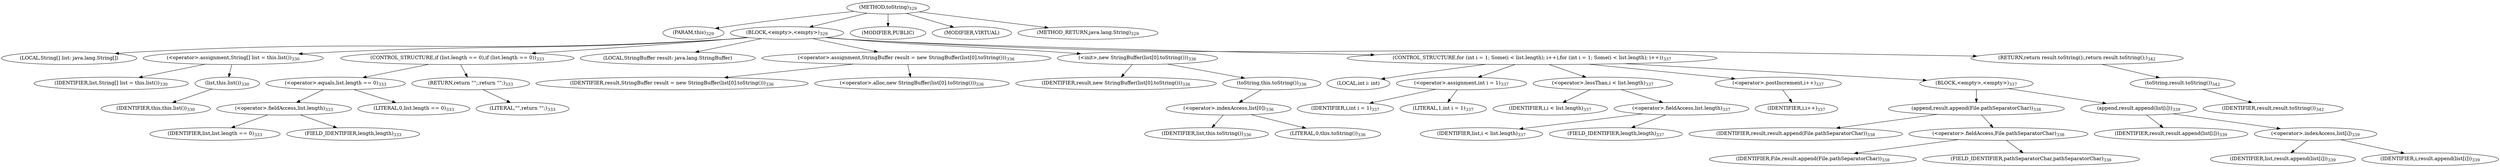 digraph "toString" {  
"710" [label = <(METHOD,toString)<SUB>329</SUB>> ]
"63" [label = <(PARAM,this)<SUB>329</SUB>> ]
"711" [label = <(BLOCK,&lt;empty&gt;,&lt;empty&gt;)<SUB>329</SUB>> ]
"712" [label = <(LOCAL,String[] list: java.lang.String[])> ]
"713" [label = <(&lt;operator&gt;.assignment,String[] list = this.list())<SUB>330</SUB>> ]
"714" [label = <(IDENTIFIER,list,String[] list = this.list())<SUB>330</SUB>> ]
"715" [label = <(list,this.list())<SUB>330</SUB>> ]
"62" [label = <(IDENTIFIER,this,this.list())<SUB>330</SUB>> ]
"716" [label = <(CONTROL_STRUCTURE,if (list.length == 0),if (list.length == 0))<SUB>333</SUB>> ]
"717" [label = <(&lt;operator&gt;.equals,list.length == 0)<SUB>333</SUB>> ]
"718" [label = <(&lt;operator&gt;.fieldAccess,list.length)<SUB>333</SUB>> ]
"719" [label = <(IDENTIFIER,list,list.length == 0)<SUB>333</SUB>> ]
"720" [label = <(FIELD_IDENTIFIER,length,length)<SUB>333</SUB>> ]
"721" [label = <(LITERAL,0,list.length == 0)<SUB>333</SUB>> ]
"722" [label = <(RETURN,return &quot;&quot;;,return &quot;&quot;;)<SUB>333</SUB>> ]
"723" [label = <(LITERAL,&quot;&quot;,return &quot;&quot;;)<SUB>333</SUB>> ]
"65" [label = <(LOCAL,StringBuffer result: java.lang.StringBuffer)> ]
"724" [label = <(&lt;operator&gt;.assignment,StringBuffer result = new StringBuffer(list[0].toString()))<SUB>336</SUB>> ]
"725" [label = <(IDENTIFIER,result,StringBuffer result = new StringBuffer(list[0].toString()))<SUB>336</SUB>> ]
"726" [label = <(&lt;operator&gt;.alloc,new StringBuffer(list[0].toString()))<SUB>336</SUB>> ]
"727" [label = <(&lt;init&gt;,new StringBuffer(list[0].toString()))<SUB>336</SUB>> ]
"64" [label = <(IDENTIFIER,result,new StringBuffer(list[0].toString()))<SUB>336</SUB>> ]
"728" [label = <(toString,this.toString())<SUB>336</SUB>> ]
"729" [label = <(&lt;operator&gt;.indexAccess,list[0])<SUB>336</SUB>> ]
"730" [label = <(IDENTIFIER,list,this.toString())<SUB>336</SUB>> ]
"731" [label = <(LITERAL,0,this.toString())<SUB>336</SUB>> ]
"732" [label = <(CONTROL_STRUCTURE,for (int i = 1; Some(i &lt; list.length); i++),for (int i = 1; Some(i &lt; list.length); i++))<SUB>337</SUB>> ]
"733" [label = <(LOCAL,int i: int)> ]
"734" [label = <(&lt;operator&gt;.assignment,int i = 1)<SUB>337</SUB>> ]
"735" [label = <(IDENTIFIER,i,int i = 1)<SUB>337</SUB>> ]
"736" [label = <(LITERAL,1,int i = 1)<SUB>337</SUB>> ]
"737" [label = <(&lt;operator&gt;.lessThan,i &lt; list.length)<SUB>337</SUB>> ]
"738" [label = <(IDENTIFIER,i,i &lt; list.length)<SUB>337</SUB>> ]
"739" [label = <(&lt;operator&gt;.fieldAccess,list.length)<SUB>337</SUB>> ]
"740" [label = <(IDENTIFIER,list,i &lt; list.length)<SUB>337</SUB>> ]
"741" [label = <(FIELD_IDENTIFIER,length,length)<SUB>337</SUB>> ]
"742" [label = <(&lt;operator&gt;.postIncrement,i++)<SUB>337</SUB>> ]
"743" [label = <(IDENTIFIER,i,i++)<SUB>337</SUB>> ]
"744" [label = <(BLOCK,&lt;empty&gt;,&lt;empty&gt;)<SUB>337</SUB>> ]
"745" [label = <(append,result.append(File.pathSeparatorChar))<SUB>338</SUB>> ]
"746" [label = <(IDENTIFIER,result,result.append(File.pathSeparatorChar))<SUB>338</SUB>> ]
"747" [label = <(&lt;operator&gt;.fieldAccess,File.pathSeparatorChar)<SUB>338</SUB>> ]
"748" [label = <(IDENTIFIER,File,result.append(File.pathSeparatorChar))<SUB>338</SUB>> ]
"749" [label = <(FIELD_IDENTIFIER,pathSeparatorChar,pathSeparatorChar)<SUB>338</SUB>> ]
"750" [label = <(append,result.append(list[i]))<SUB>339</SUB>> ]
"751" [label = <(IDENTIFIER,result,result.append(list[i]))<SUB>339</SUB>> ]
"752" [label = <(&lt;operator&gt;.indexAccess,list[i])<SUB>339</SUB>> ]
"753" [label = <(IDENTIFIER,list,result.append(list[i]))<SUB>339</SUB>> ]
"754" [label = <(IDENTIFIER,i,result.append(list[i]))<SUB>339</SUB>> ]
"755" [label = <(RETURN,return result.toString();,return result.toString();)<SUB>342</SUB>> ]
"756" [label = <(toString,result.toString())<SUB>342</SUB>> ]
"757" [label = <(IDENTIFIER,result,result.toString())<SUB>342</SUB>> ]
"758" [label = <(MODIFIER,PUBLIC)> ]
"759" [label = <(MODIFIER,VIRTUAL)> ]
"760" [label = <(METHOD_RETURN,java.lang.String)<SUB>329</SUB>> ]
  "710" -> "63" 
  "710" -> "711" 
  "710" -> "758" 
  "710" -> "759" 
  "710" -> "760" 
  "711" -> "712" 
  "711" -> "713" 
  "711" -> "716" 
  "711" -> "65" 
  "711" -> "724" 
  "711" -> "727" 
  "711" -> "732" 
  "711" -> "755" 
  "713" -> "714" 
  "713" -> "715" 
  "715" -> "62" 
  "716" -> "717" 
  "716" -> "722" 
  "717" -> "718" 
  "717" -> "721" 
  "718" -> "719" 
  "718" -> "720" 
  "722" -> "723" 
  "724" -> "725" 
  "724" -> "726" 
  "727" -> "64" 
  "727" -> "728" 
  "728" -> "729" 
  "729" -> "730" 
  "729" -> "731" 
  "732" -> "733" 
  "732" -> "734" 
  "732" -> "737" 
  "732" -> "742" 
  "732" -> "744" 
  "734" -> "735" 
  "734" -> "736" 
  "737" -> "738" 
  "737" -> "739" 
  "739" -> "740" 
  "739" -> "741" 
  "742" -> "743" 
  "744" -> "745" 
  "744" -> "750" 
  "745" -> "746" 
  "745" -> "747" 
  "747" -> "748" 
  "747" -> "749" 
  "750" -> "751" 
  "750" -> "752" 
  "752" -> "753" 
  "752" -> "754" 
  "755" -> "756" 
  "756" -> "757" 
}
